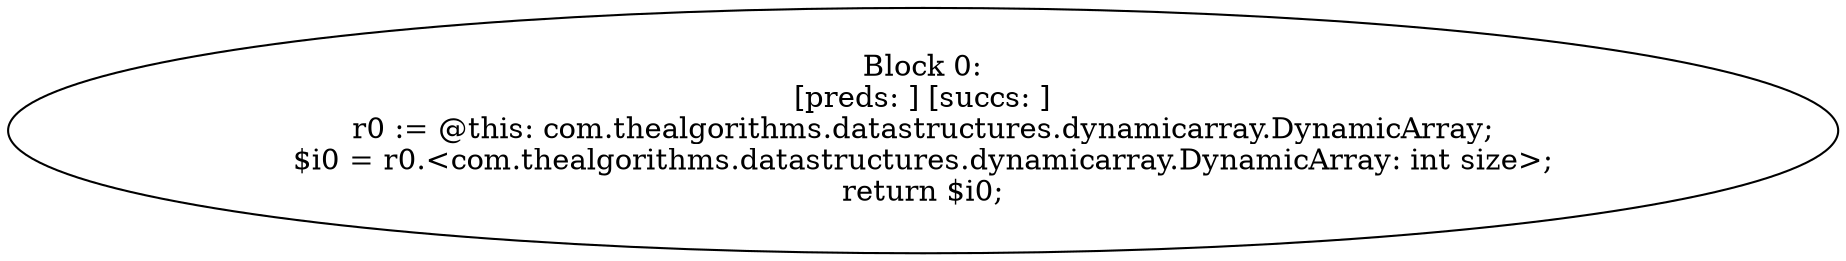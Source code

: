 digraph "unitGraph" {
    "Block 0:
[preds: ] [succs: ]
r0 := @this: com.thealgorithms.datastructures.dynamicarray.DynamicArray;
$i0 = r0.<com.thealgorithms.datastructures.dynamicarray.DynamicArray: int size>;
return $i0;
"
}
